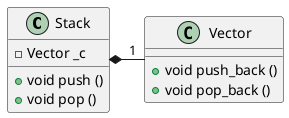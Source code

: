 @startuml
Stack *- "1" Vector

class Vector {
    + void push_back ()
    + void pop_back ()
    }

class Stack {
    - Vector _c
    + void push ()
    + void pop ()
    }

@enduml
